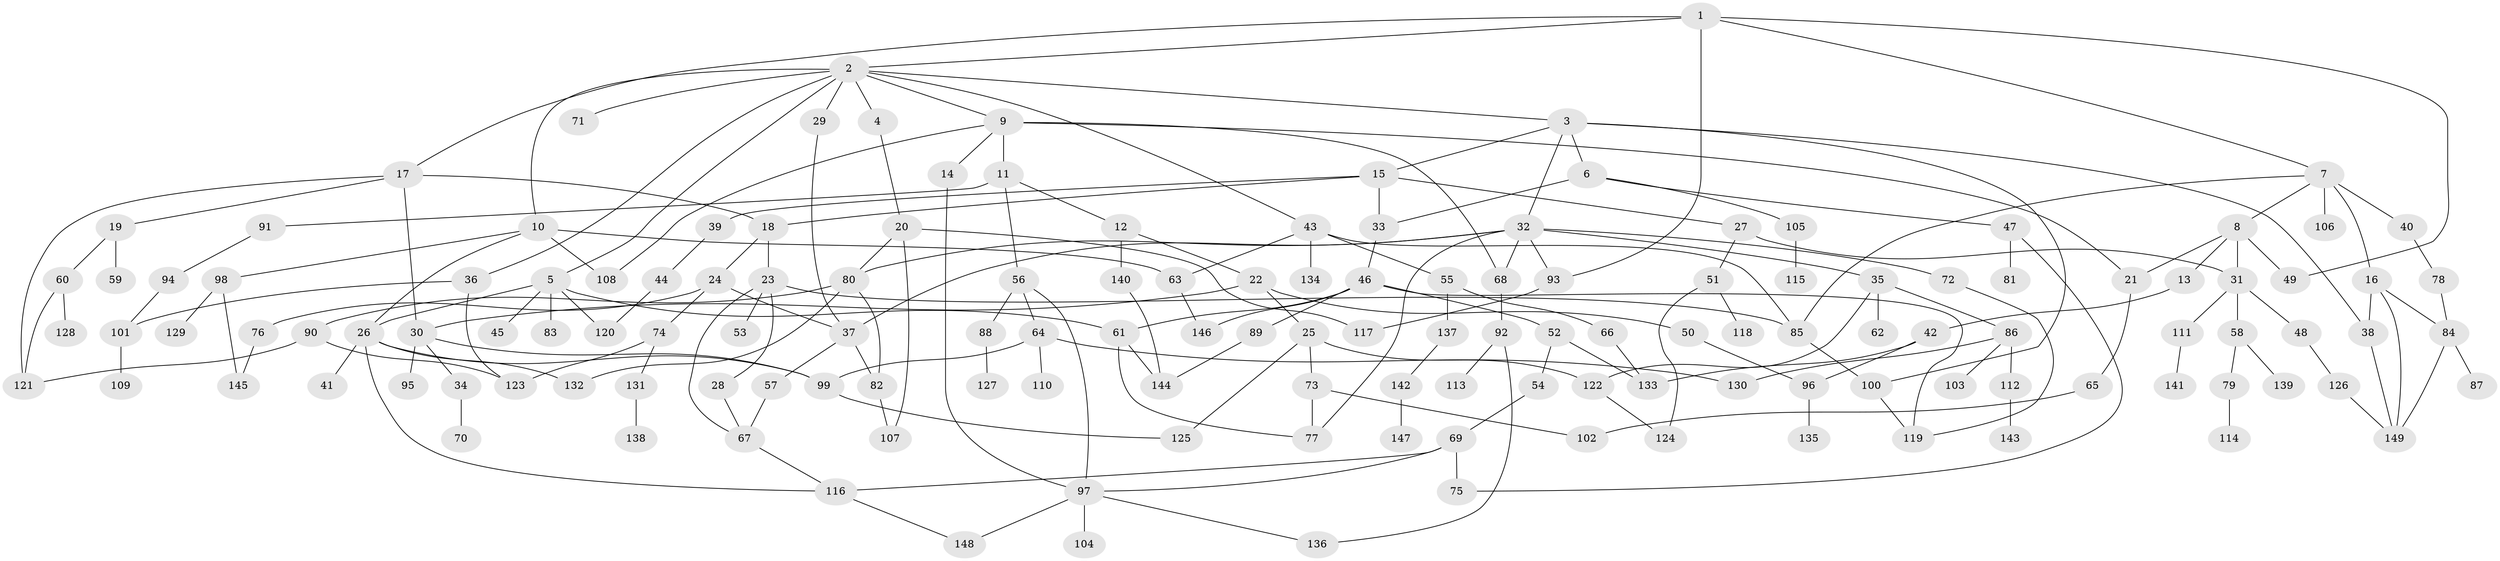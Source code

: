 // coarse degree distribution, {23: 0.01694915254237288, 9: 0.01694915254237288, 11: 0.01694915254237288, 6: 0.1016949152542373, 10: 0.01694915254237288, 3: 0.11864406779661017, 4: 0.1016949152542373, 1: 0.3050847457627119, 2: 0.2711864406779661, 13: 0.01694915254237288, 7: 0.01694915254237288}
// Generated by graph-tools (version 1.1) at 2025/17/03/04/25 18:17:03]
// undirected, 149 vertices, 208 edges
graph export_dot {
graph [start="1"]
  node [color=gray90,style=filled];
  1;
  2;
  3;
  4;
  5;
  6;
  7;
  8;
  9;
  10;
  11;
  12;
  13;
  14;
  15;
  16;
  17;
  18;
  19;
  20;
  21;
  22;
  23;
  24;
  25;
  26;
  27;
  28;
  29;
  30;
  31;
  32;
  33;
  34;
  35;
  36;
  37;
  38;
  39;
  40;
  41;
  42;
  43;
  44;
  45;
  46;
  47;
  48;
  49;
  50;
  51;
  52;
  53;
  54;
  55;
  56;
  57;
  58;
  59;
  60;
  61;
  62;
  63;
  64;
  65;
  66;
  67;
  68;
  69;
  70;
  71;
  72;
  73;
  74;
  75;
  76;
  77;
  78;
  79;
  80;
  81;
  82;
  83;
  84;
  85;
  86;
  87;
  88;
  89;
  90;
  91;
  92;
  93;
  94;
  95;
  96;
  97;
  98;
  99;
  100;
  101;
  102;
  103;
  104;
  105;
  106;
  107;
  108;
  109;
  110;
  111;
  112;
  113;
  114;
  115;
  116;
  117;
  118;
  119;
  120;
  121;
  122;
  123;
  124;
  125;
  126;
  127;
  128;
  129;
  130;
  131;
  132;
  133;
  134;
  135;
  136;
  137;
  138;
  139;
  140;
  141;
  142;
  143;
  144;
  145;
  146;
  147;
  148;
  149;
  1 -- 2;
  1 -- 7;
  1 -- 17;
  1 -- 49;
  1 -- 93;
  2 -- 3;
  2 -- 4;
  2 -- 5;
  2 -- 9;
  2 -- 10;
  2 -- 29;
  2 -- 36;
  2 -- 43;
  2 -- 71;
  3 -- 6;
  3 -- 15;
  3 -- 32;
  3 -- 38;
  3 -- 100;
  4 -- 20;
  5 -- 45;
  5 -- 83;
  5 -- 120;
  5 -- 26;
  5 -- 61;
  6 -- 47;
  6 -- 105;
  6 -- 33;
  7 -- 8;
  7 -- 16;
  7 -- 40;
  7 -- 106;
  7 -- 85;
  8 -- 13;
  8 -- 21;
  8 -- 31;
  8 -- 49;
  9 -- 11;
  9 -- 14;
  9 -- 108;
  9 -- 68;
  9 -- 21;
  10 -- 26;
  10 -- 98;
  10 -- 63;
  10 -- 108;
  11 -- 12;
  11 -- 56;
  11 -- 91;
  12 -- 22;
  12 -- 140;
  13 -- 42;
  14 -- 97;
  15 -- 27;
  15 -- 33;
  15 -- 39;
  15 -- 18;
  16 -- 84;
  16 -- 38;
  16 -- 149;
  17 -- 18;
  17 -- 19;
  17 -- 121;
  17 -- 30;
  18 -- 23;
  18 -- 24;
  19 -- 59;
  19 -- 60;
  20 -- 80;
  20 -- 107;
  20 -- 117;
  21 -- 65;
  22 -- 25;
  22 -- 30;
  22 -- 50;
  23 -- 28;
  23 -- 53;
  23 -- 67;
  23 -- 85;
  24 -- 37;
  24 -- 74;
  24 -- 76;
  25 -- 73;
  25 -- 122;
  25 -- 125;
  26 -- 41;
  26 -- 99;
  26 -- 132;
  26 -- 116;
  27 -- 51;
  27 -- 31;
  28 -- 67;
  29 -- 37;
  30 -- 34;
  30 -- 95;
  30 -- 99;
  31 -- 48;
  31 -- 58;
  31 -- 111;
  32 -- 35;
  32 -- 68;
  32 -- 72;
  32 -- 77;
  32 -- 80;
  32 -- 93;
  32 -- 37;
  33 -- 46;
  34 -- 70;
  35 -- 62;
  35 -- 86;
  35 -- 122;
  36 -- 101;
  36 -- 123;
  37 -- 57;
  37 -- 82;
  38 -- 149;
  39 -- 44;
  40 -- 78;
  42 -- 96;
  42 -- 133;
  43 -- 55;
  43 -- 63;
  43 -- 85;
  43 -- 134;
  44 -- 120;
  46 -- 52;
  46 -- 61;
  46 -- 89;
  46 -- 119;
  46 -- 146;
  47 -- 75;
  47 -- 81;
  48 -- 126;
  50 -- 96;
  51 -- 118;
  51 -- 124;
  52 -- 54;
  52 -- 133;
  54 -- 69;
  55 -- 66;
  55 -- 137;
  56 -- 64;
  56 -- 88;
  56 -- 97;
  57 -- 67;
  58 -- 79;
  58 -- 139;
  60 -- 128;
  60 -- 121;
  61 -- 144;
  61 -- 77;
  63 -- 146;
  64 -- 110;
  64 -- 130;
  64 -- 99;
  65 -- 102;
  66 -- 133;
  67 -- 116;
  68 -- 92;
  69 -- 116;
  69 -- 75;
  69 -- 97;
  72 -- 119;
  73 -- 102;
  73 -- 77;
  74 -- 131;
  74 -- 123;
  76 -- 145;
  78 -- 84;
  79 -- 114;
  80 -- 82;
  80 -- 90;
  80 -- 132;
  82 -- 107;
  84 -- 87;
  84 -- 149;
  85 -- 100;
  86 -- 103;
  86 -- 112;
  86 -- 130;
  88 -- 127;
  89 -- 144;
  90 -- 123;
  90 -- 121;
  91 -- 94;
  92 -- 113;
  92 -- 136;
  93 -- 117;
  94 -- 101;
  96 -- 135;
  97 -- 104;
  97 -- 148;
  97 -- 136;
  98 -- 129;
  98 -- 145;
  99 -- 125;
  100 -- 119;
  101 -- 109;
  105 -- 115;
  111 -- 141;
  112 -- 143;
  116 -- 148;
  122 -- 124;
  126 -- 149;
  131 -- 138;
  137 -- 142;
  140 -- 144;
  142 -- 147;
}
